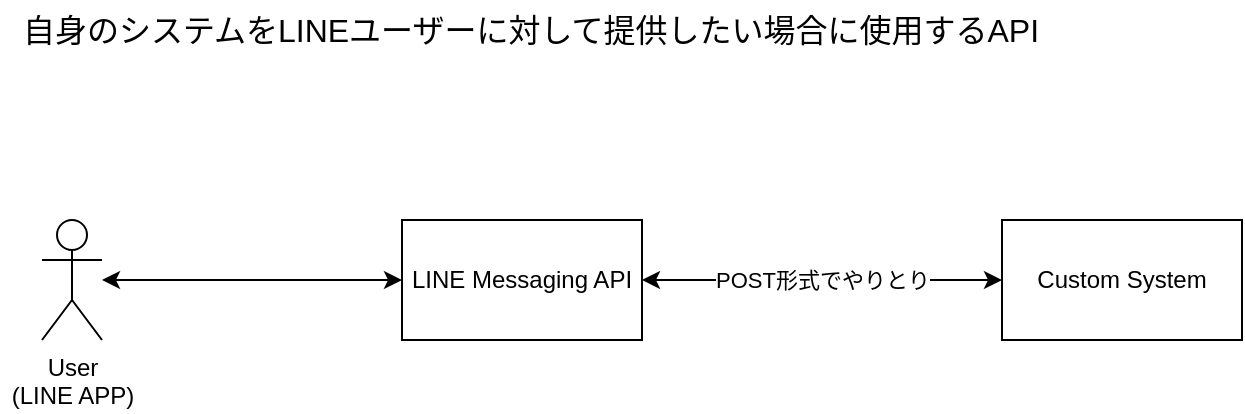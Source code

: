 <mxfile>
    <diagram id="XqtiewbEH52xIGi5MUNX" name="LINE Messaging API">
        <mxGraphModel dx="1055" dy="1223" grid="1" gridSize="10" guides="1" tooltips="1" connect="1" arrows="1" fold="1" page="1" pageScale="1" pageWidth="827" pageHeight="1169" math="0" shadow="0">
            <root>
                <mxCell id="0"/>
                <mxCell id="1" parent="0"/>
                <mxCell id="0GTTBtzta1S6LtpW5U6M-7" value="POST形式でやりとり" style="edgeStyle=none;html=1;startArrow=classic;startFill=1;" edge="1" parent="1" source="0GTTBtzta1S6LtpW5U6M-1" target="0GTTBtzta1S6LtpW5U6M-6">
                    <mxGeometry relative="1" as="geometry"/>
                </mxCell>
                <mxCell id="0GTTBtzta1S6LtpW5U6M-1" value="LINE Messaging API" style="rounded=0;whiteSpace=wrap;html=1;" vertex="1" parent="1">
                    <mxGeometry x="350" y="590" width="120" height="60" as="geometry"/>
                </mxCell>
                <mxCell id="0GTTBtzta1S6LtpW5U6M-3" style="edgeStyle=none;html=1;startArrow=classic;startFill=1;" edge="1" parent="1" source="0GTTBtzta1S6LtpW5U6M-2" target="0GTTBtzta1S6LtpW5U6M-1">
                    <mxGeometry relative="1" as="geometry"/>
                </mxCell>
                <mxCell id="0GTTBtzta1S6LtpW5U6M-2" value="User&lt;br&gt;(LINE APP)" style="shape=umlActor;verticalLabelPosition=bottom;verticalAlign=top;html=1;outlineConnect=0;" vertex="1" parent="1">
                    <mxGeometry x="170" y="590" width="30" height="60" as="geometry"/>
                </mxCell>
                <mxCell id="0GTTBtzta1S6LtpW5U6M-6" value="Custom System" style="rounded=0;whiteSpace=wrap;html=1;" vertex="1" parent="1">
                    <mxGeometry x="650" y="590" width="120" height="60" as="geometry"/>
                </mxCell>
                <mxCell id="0GTTBtzta1S6LtpW5U6M-8" value="&lt;font style=&quot;font-size: 16px;&quot;&gt;自身のシステムをLINEユーザーに対して提供したい場合に使用するAPI&lt;/font&gt;" style="text;html=1;align=center;verticalAlign=middle;resizable=0;points=[];autosize=1;strokeColor=none;fillColor=none;" vertex="1" parent="1">
                    <mxGeometry x="149" y="480" width="530" height="30" as="geometry"/>
                </mxCell>
            </root>
        </mxGraphModel>
    </diagram>
    <diagram id="OgRPGlaCWBxBChvjKtZ8" name="ページ1">
        <mxGraphModel dx="1055" dy="1223" grid="1" gridSize="10" guides="1" tooltips="1" connect="1" arrows="1" fold="1" page="1" pageScale="1" pageWidth="827" pageHeight="1169" math="0" shadow="0">
            <root>
                <mxCell id="0"/>
                <mxCell id="1" parent="0"/>
                <mxCell id="20" value="&lt;div style=&quot;font-size: 16px;&quot;&gt;&lt;span style=&quot;background-color: initial; font-size: 16px;&quot;&gt;流れ&lt;/span&gt;&lt;/div&gt;" style="rounded=0;whiteSpace=wrap;html=1;labelBackgroundColor=none;fontColor=default;fillColor=none;align=center;verticalAlign=top;fontSize=16;fontStyle=1" parent="1" vertex="1">
                    <mxGeometry x="64" y="220" width="700" height="330" as="geometry"/>
                </mxCell>
                <mxCell id="2" value="" style="sketch=0;points=[[0,0,0],[0.25,0,0],[0.5,0,0],[0.75,0,0],[1,0,0],[0,1,0],[0.25,1,0],[0.5,1,0],[0.75,1,0],[1,1,0],[0,0.25,0],[0,0.5,0],[0,0.75,0],[1,0.25,0],[1,0.5,0],[1,0.75,0]];outlineConnect=0;fontColor=#232F3E;gradientColor=#4D72F3;gradientDirection=north;fillColor=#3334B9;strokeColor=#ffffff;dashed=0;verticalLabelPosition=bottom;verticalAlign=top;align=center;html=1;fontSize=12;fontStyle=0;aspect=fixed;shape=mxgraph.aws4.resourceIcon;resIcon=mxgraph.aws4.dynamodb;" parent="1" vertex="1">
                    <mxGeometry x="620" y="321" width="78" height="78" as="geometry"/>
                </mxCell>
                <mxCell id="12" value="2: プロンプトを送る" style="edgeStyle=orthogonalEdgeStyle;html=1;fontColor=default;exitX=0.75;exitY=1;exitDx=0;exitDy=0;exitPerimeter=0;entryX=0;entryY=0.25;entryDx=0;entryDy=0;" parent="1" source="3" target="11" edge="1">
                    <mxGeometry x="0.064" relative="1" as="geometry">
                        <mxPoint x="1" as="offset"/>
                    </mxGeometry>
                </mxCell>
                <mxCell id="15" value="4: 結果をDynamoDBへ保存" style="edgeStyle=none;html=1;entryX=0;entryY=0.75;entryDx=0;entryDy=0;entryPerimeter=0;fontColor=default;exitX=1;exitY=0.75;exitDx=0;exitDy=0;exitPerimeter=0;" parent="1" source="3" target="2" edge="1">
                    <mxGeometry relative="1" as="geometry"/>
                </mxCell>
                <mxCell id="16" value="5: 結果を返す" style="edgeStyle=none;html=1;exitX=0;exitY=0.75;exitDx=0;exitDy=0;exitPerimeter=0;entryX=1;entryY=0.75;entryDx=0;entryDy=0;fontColor=default;" parent="1" source="3" target="5" edge="1">
                    <mxGeometry relative="1" as="geometry">
                        <mxPoint as="offset"/>
                    </mxGeometry>
                </mxCell>
                <mxCell id="23" value="&lt;font style=&quot;font-size: 12px;&quot;&gt;1: 一番新しい履歴の取得&lt;/font&gt;" style="html=1;exitX=1;exitY=0.25;exitDx=0;exitDy=0;exitPerimeter=0;entryX=0;entryY=0.25;entryDx=0;entryDy=0;entryPerimeter=0;fontSize=14;fontColor=default;" parent="1" source="3" target="2" edge="1">
                    <mxGeometry relative="1" as="geometry"/>
                </mxCell>
                <mxCell id="3" value="" style="sketch=0;points=[[0,0,0],[0.25,0,0],[0.5,0,0],[0.75,0,0],[1,0,0],[0,1,0],[0.25,1,0],[0.5,1,0],[0.75,1,0],[1,1,0],[0,0.25,0],[0,0.5,0],[0,0.75,0],[1,0.25,0],[1,0.5,0],[1,0.75,0]];outlineConnect=0;fontColor=#232F3E;gradientColor=#F78E04;gradientDirection=north;fillColor=#D05C17;strokeColor=#ffffff;dashed=0;verticalLabelPosition=bottom;verticalAlign=top;align=center;html=1;fontSize=12;fontStyle=0;aspect=fixed;shape=mxgraph.aws4.resourceIcon;resIcon=mxgraph.aws4.lambda;" parent="1" vertex="1">
                    <mxGeometry x="360" y="321" width="78" height="78" as="geometry"/>
                </mxCell>
                <mxCell id="6" value="0: リクエスト" style="edgeStyle=none;html=1;exitX=1;exitY=0.25;exitDx=0;exitDy=0;entryX=0;entryY=0.25;entryDx=0;entryDy=0;entryPerimeter=0;" parent="1" source="5" target="3" edge="1">
                    <mxGeometry relative="1" as="geometry"/>
                </mxCell>
                <mxCell id="5" value="LINE BOT" style="whiteSpace=wrap;html=1;aspect=fixed;" parent="1" vertex="1">
                    <mxGeometry x="170" y="320" width="80" height="80" as="geometry"/>
                </mxCell>
                <mxCell id="8" style="edgeStyle=none;html=1;entryX=0;entryY=0.5;entryDx=0;entryDy=0;" parent="1" source="7" target="5" edge="1">
                    <mxGeometry relative="1" as="geometry"/>
                </mxCell>
                <mxCell id="7" value="User" style="shape=umlActor;verticalLabelPosition=bottom;verticalAlign=top;html=1;outlineConnect=0;" parent="1" vertex="1">
                    <mxGeometry x="104" y="329" width="30" height="60" as="geometry"/>
                </mxCell>
                <mxCell id="14" value="3: 結果を返す" style="edgeStyle=orthogonalEdgeStyle;html=1;fontColor=default;entryX=0.25;entryY=1;entryDx=0;entryDy=0;entryPerimeter=0;exitX=0;exitY=0.75;exitDx=0;exitDy=0;" parent="1" source="11" target="3" edge="1">
                    <mxGeometry x="-0.25" relative="1" as="geometry">
                        <mxPoint x="474" y="410" as="targetPoint"/>
                        <mxPoint as="offset"/>
                    </mxGeometry>
                </mxCell>
                <mxCell id="11" value="OpenAI API" style="rounded=0;whiteSpace=wrap;html=1;labelBackgroundColor=none;fontColor=default;fillColor=none;" parent="1" vertex="1">
                    <mxGeometry x="599" y="430" width="120" height="80" as="geometry"/>
                </mxCell>
                <mxCell id="22" value="&lt;font style=&quot;font-size: 14px;&quot;&gt;▼ Lambdaでやらないといけないこと&lt;br&gt;- [ ] LINE BOTからのリクエスト受け取り&lt;br&gt;- [ ] DynamoDBから一番新しい履歴を取得&lt;br&gt;- [ ] OpenAI APIへのリクエスト&lt;br&gt;- [ ] OpenAI APIからのレスポンスをDynamoDBへ保存&lt;br&gt;- [ ] LINE BOTへレスポンスを返す&lt;br&gt;&lt;/font&gt;" style="rounded=0;whiteSpace=wrap;html=1;labelBackgroundColor=none;fontSize=16;fontColor=default;fillColor=none;align=left;verticalAlign=top;" parent="1" vertex="1">
                    <mxGeometry x="64" y="610" width="696" height="340" as="geometry"/>
                </mxCell>
            </root>
        </mxGraphModel>
    </diagram>
</mxfile>